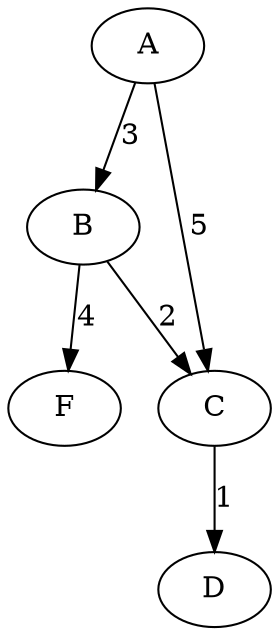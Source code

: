 digraph G {
    A -> B [label="3"];
    A -> C [label="5"];
    B -> C [label="2"];
    B -> F [label="4"];
    C -> D [label="1"];
}
